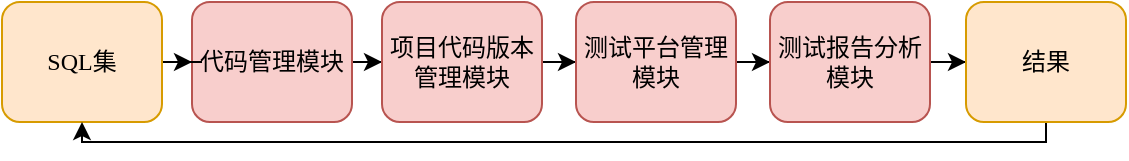 <mxfile version="28.2.5">
  <diagram name="第 1 页" id="6WWq-nbOatfNBsCPkSmO">
    <mxGraphModel dx="618" dy="359" grid="1" gridSize="10" guides="1" tooltips="1" connect="1" arrows="1" fold="1" page="1" pageScale="1" pageWidth="1169" pageHeight="827" math="0" shadow="0">
      <root>
        <mxCell id="0" />
        <mxCell id="1" parent="0" />
        <mxCell id="vh5hTStq5mPvq3Fip7hm-23" style="edgeStyle=orthogonalEdgeStyle;rounded=0;orthogonalLoop=1;jettySize=auto;html=1;entryX=0;entryY=0.5;entryDx=0;entryDy=0;fontFamily=宋体;" edge="1" parent="1" source="vh5hTStq5mPvq3Fip7hm-14" target="vh5hTStq5mPvq3Fip7hm-17">
          <mxGeometry relative="1" as="geometry" />
        </mxCell>
        <mxCell id="vh5hTStq5mPvq3Fip7hm-14" value="代码管理模块" style="rounded=1;whiteSpace=wrap;html=1;fillColor=#f8cecc;strokeColor=#b85450;fontFamily=宋体;" vertex="1" parent="1">
          <mxGeometry x="185" y="150" width="80" height="60" as="geometry" />
        </mxCell>
        <mxCell id="vh5hTStq5mPvq3Fip7hm-24" style="edgeStyle=orthogonalEdgeStyle;rounded=0;orthogonalLoop=1;jettySize=auto;html=1;entryX=0;entryY=0.5;entryDx=0;entryDy=0;fontFamily=宋体;" edge="1" parent="1" source="vh5hTStq5mPvq3Fip7hm-17" target="vh5hTStq5mPvq3Fip7hm-19">
          <mxGeometry relative="1" as="geometry" />
        </mxCell>
        <mxCell id="vh5hTStq5mPvq3Fip7hm-17" value="项目代码版本管理模块" style="rounded=1;whiteSpace=wrap;html=1;fillColor=#f8cecc;strokeColor=#b85450;fontFamily=宋体;" vertex="1" parent="1">
          <mxGeometry x="280" y="150" width="80" height="60" as="geometry" />
        </mxCell>
        <mxCell id="vh5hTStq5mPvq3Fip7hm-25" style="edgeStyle=orthogonalEdgeStyle;rounded=0;orthogonalLoop=1;jettySize=auto;html=1;entryX=0;entryY=0.5;entryDx=0;entryDy=0;fontFamily=宋体;" edge="1" parent="1" source="vh5hTStq5mPvq3Fip7hm-19" target="vh5hTStq5mPvq3Fip7hm-21">
          <mxGeometry relative="1" as="geometry" />
        </mxCell>
        <mxCell id="vh5hTStq5mPvq3Fip7hm-19" value="测试平台管理模块" style="rounded=1;whiteSpace=wrap;html=1;fillColor=#f8cecc;strokeColor=#b85450;fontFamily=宋体;" vertex="1" parent="1">
          <mxGeometry x="377" y="150" width="80" height="60" as="geometry" />
        </mxCell>
        <mxCell id="vh5hTStq5mPvq3Fip7hm-28" value="" style="edgeStyle=orthogonalEdgeStyle;rounded=0;orthogonalLoop=1;jettySize=auto;html=1;fontFamily=宋体;" edge="1" parent="1" source="vh5hTStq5mPvq3Fip7hm-21" target="vh5hTStq5mPvq3Fip7hm-27">
          <mxGeometry relative="1" as="geometry" />
        </mxCell>
        <mxCell id="vh5hTStq5mPvq3Fip7hm-21" value="测试报告分析模块" style="rounded=1;whiteSpace=wrap;html=1;fillColor=#f8cecc;strokeColor=#b85450;fontFamily=宋体;" vertex="1" parent="1">
          <mxGeometry x="474" y="150" width="80" height="60" as="geometry" />
        </mxCell>
        <mxCell id="vh5hTStq5mPvq3Fip7hm-26" style="edgeStyle=orthogonalEdgeStyle;rounded=0;orthogonalLoop=1;jettySize=auto;html=1;entryX=0;entryY=0.5;entryDx=0;entryDy=0;fontFamily=宋体;" edge="1" parent="1" source="vh5hTStq5mPvq3Fip7hm-22" target="vh5hTStq5mPvq3Fip7hm-14">
          <mxGeometry relative="1" as="geometry" />
        </mxCell>
        <mxCell id="vh5hTStq5mPvq3Fip7hm-22" value="SQL集" style="rounded=1;whiteSpace=wrap;html=1;fillColor=#ffe6cc;strokeColor=#d79b00;fontFamily=宋体;" vertex="1" parent="1">
          <mxGeometry x="90" y="150" width="80" height="60" as="geometry" />
        </mxCell>
        <mxCell id="vh5hTStq5mPvq3Fip7hm-35" style="edgeStyle=orthogonalEdgeStyle;rounded=0;orthogonalLoop=1;jettySize=auto;html=1;entryX=0.5;entryY=1;entryDx=0;entryDy=0;" edge="1" parent="1" source="vh5hTStq5mPvq3Fip7hm-27" target="vh5hTStq5mPvq3Fip7hm-22">
          <mxGeometry relative="1" as="geometry">
            <Array as="points">
              <mxPoint x="612" y="220" />
              <mxPoint x="130" y="220" />
            </Array>
          </mxGeometry>
        </mxCell>
        <mxCell id="vh5hTStq5mPvq3Fip7hm-27" value="结果" style="rounded=1;whiteSpace=wrap;html=1;fillColor=#ffe6cc;strokeColor=#d79b00;fontFamily=宋体;" vertex="1" parent="1">
          <mxGeometry x="572" y="150" width="80" height="60" as="geometry" />
        </mxCell>
      </root>
    </mxGraphModel>
  </diagram>
</mxfile>
